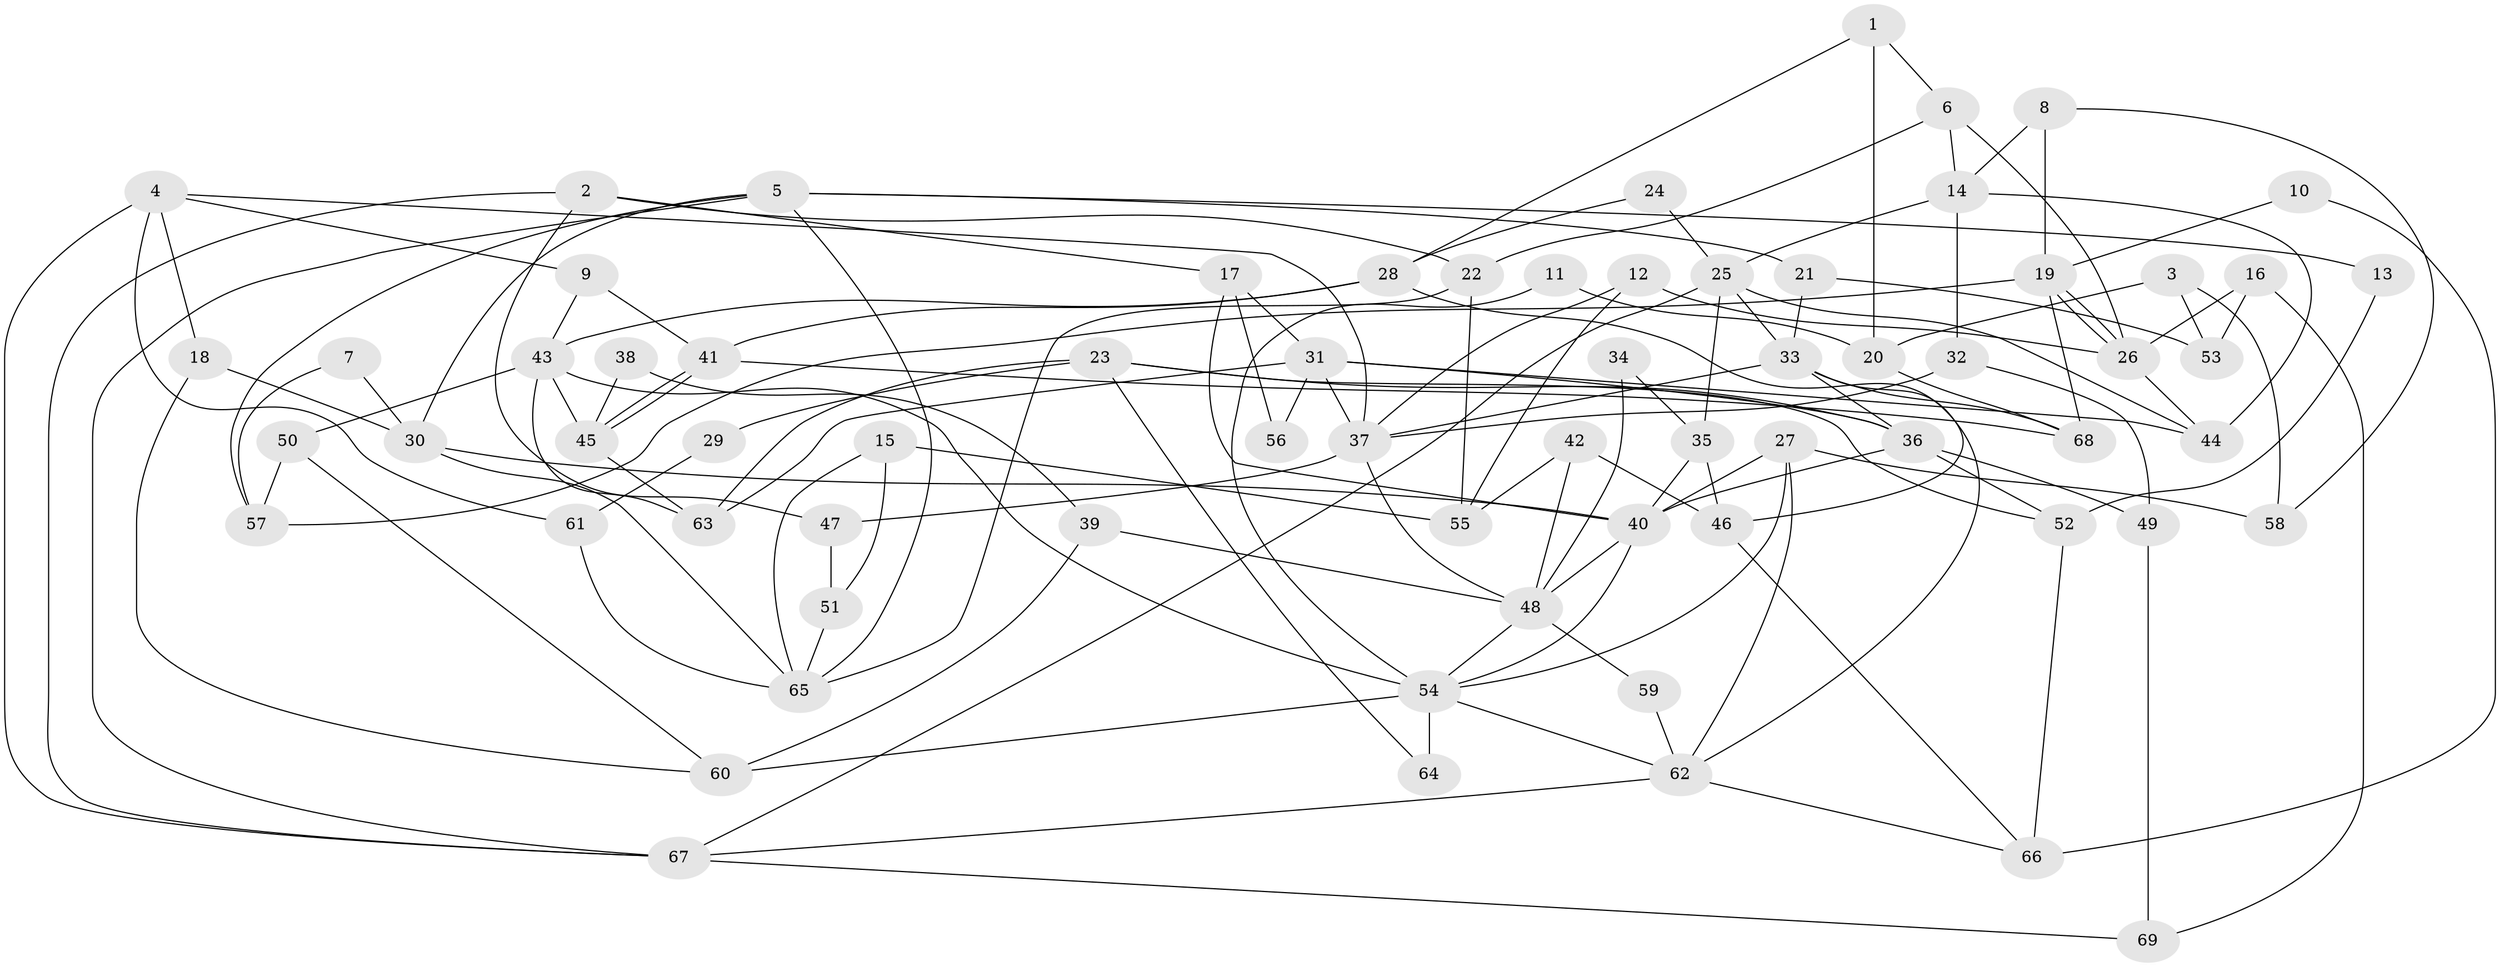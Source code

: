 // coarse degree distribution, {2: 0.16666666666666666, 3: 0.3125, 5: 0.14583333333333334, 4: 0.1875, 7: 0.041666666666666664, 6: 0.0625, 9: 0.041666666666666664, 8: 0.041666666666666664}
// Generated by graph-tools (version 1.1) at 2025/55/03/04/25 21:55:19]
// undirected, 69 vertices, 138 edges
graph export_dot {
graph [start="1"]
  node [color=gray90,style=filled];
  1;
  2;
  3;
  4;
  5;
  6;
  7;
  8;
  9;
  10;
  11;
  12;
  13;
  14;
  15;
  16;
  17;
  18;
  19;
  20;
  21;
  22;
  23;
  24;
  25;
  26;
  27;
  28;
  29;
  30;
  31;
  32;
  33;
  34;
  35;
  36;
  37;
  38;
  39;
  40;
  41;
  42;
  43;
  44;
  45;
  46;
  47;
  48;
  49;
  50;
  51;
  52;
  53;
  54;
  55;
  56;
  57;
  58;
  59;
  60;
  61;
  62;
  63;
  64;
  65;
  66;
  67;
  68;
  69;
  1 -- 28;
  1 -- 6;
  1 -- 20;
  2 -- 17;
  2 -- 67;
  2 -- 22;
  2 -- 47;
  3 -- 58;
  3 -- 20;
  3 -- 53;
  4 -- 37;
  4 -- 9;
  4 -- 18;
  4 -- 61;
  4 -- 67;
  5 -- 67;
  5 -- 30;
  5 -- 13;
  5 -- 21;
  5 -- 57;
  5 -- 65;
  6 -- 26;
  6 -- 22;
  6 -- 14;
  7 -- 57;
  7 -- 30;
  8 -- 19;
  8 -- 14;
  8 -- 58;
  9 -- 41;
  9 -- 43;
  10 -- 66;
  10 -- 19;
  11 -- 54;
  11 -- 20;
  12 -- 37;
  12 -- 26;
  12 -- 55;
  13 -- 52;
  14 -- 25;
  14 -- 32;
  14 -- 44;
  15 -- 65;
  15 -- 51;
  15 -- 55;
  16 -- 53;
  16 -- 26;
  16 -- 69;
  17 -- 31;
  17 -- 40;
  17 -- 56;
  18 -- 30;
  18 -- 60;
  19 -- 26;
  19 -- 26;
  19 -- 68;
  19 -- 57;
  20 -- 68;
  21 -- 33;
  21 -- 53;
  22 -- 55;
  22 -- 65;
  23 -- 63;
  23 -- 36;
  23 -- 29;
  23 -- 52;
  23 -- 64;
  24 -- 25;
  24 -- 28;
  25 -- 33;
  25 -- 35;
  25 -- 44;
  25 -- 67;
  26 -- 44;
  27 -- 40;
  27 -- 62;
  27 -- 54;
  27 -- 58;
  28 -- 43;
  28 -- 62;
  28 -- 41;
  29 -- 61;
  30 -- 40;
  30 -- 65;
  31 -- 37;
  31 -- 44;
  31 -- 36;
  31 -- 56;
  31 -- 63;
  32 -- 49;
  32 -- 37;
  33 -- 37;
  33 -- 36;
  33 -- 46;
  33 -- 68;
  34 -- 48;
  34 -- 35;
  35 -- 40;
  35 -- 46;
  36 -- 40;
  36 -- 49;
  36 -- 52;
  37 -- 48;
  37 -- 47;
  38 -- 39;
  38 -- 45;
  39 -- 48;
  39 -- 60;
  40 -- 54;
  40 -- 48;
  41 -- 45;
  41 -- 45;
  41 -- 68;
  42 -- 55;
  42 -- 46;
  42 -- 48;
  43 -- 50;
  43 -- 63;
  43 -- 45;
  43 -- 54;
  45 -- 63;
  46 -- 66;
  47 -- 51;
  48 -- 54;
  48 -- 59;
  49 -- 69;
  50 -- 60;
  50 -- 57;
  51 -- 65;
  52 -- 66;
  54 -- 60;
  54 -- 62;
  54 -- 64;
  59 -- 62;
  61 -- 65;
  62 -- 67;
  62 -- 66;
  67 -- 69;
}
